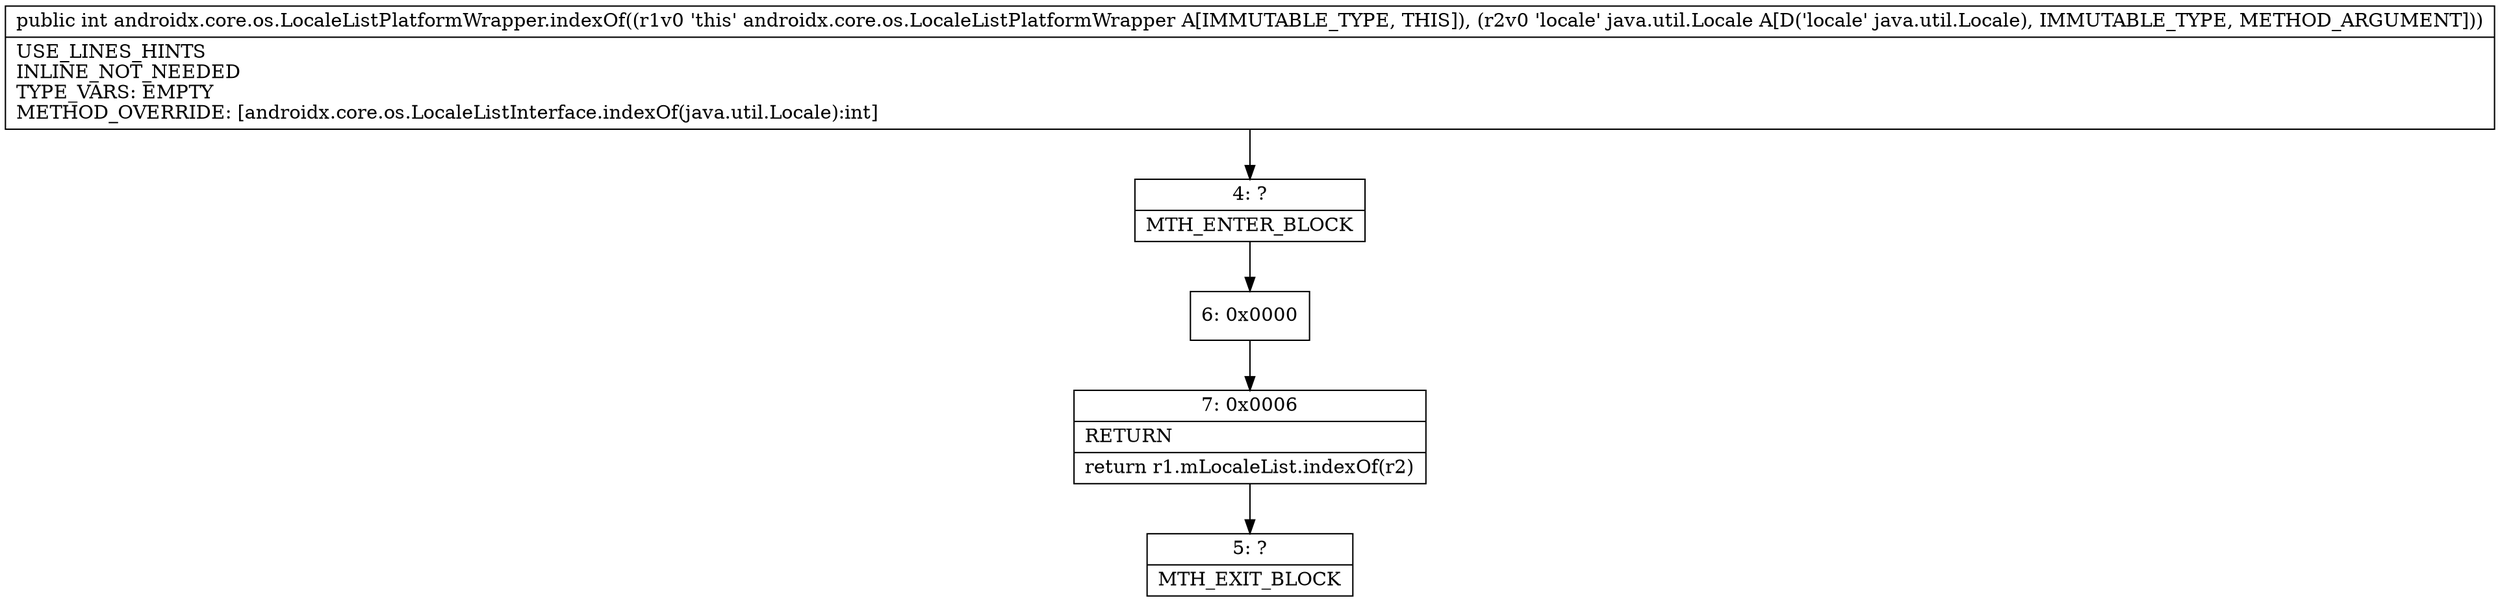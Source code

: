 digraph "CFG forandroidx.core.os.LocaleListPlatformWrapper.indexOf(Ljava\/util\/Locale;)I" {
Node_4 [shape=record,label="{4\:\ ?|MTH_ENTER_BLOCK\l}"];
Node_6 [shape=record,label="{6\:\ 0x0000}"];
Node_7 [shape=record,label="{7\:\ 0x0006|RETURN\l|return r1.mLocaleList.indexOf(r2)\l}"];
Node_5 [shape=record,label="{5\:\ ?|MTH_EXIT_BLOCK\l}"];
MethodNode[shape=record,label="{public int androidx.core.os.LocaleListPlatformWrapper.indexOf((r1v0 'this' androidx.core.os.LocaleListPlatformWrapper A[IMMUTABLE_TYPE, THIS]), (r2v0 'locale' java.util.Locale A[D('locale' java.util.Locale), IMMUTABLE_TYPE, METHOD_ARGUMENT]))  | USE_LINES_HINTS\lINLINE_NOT_NEEDED\lTYPE_VARS: EMPTY\lMETHOD_OVERRIDE: [androidx.core.os.LocaleListInterface.indexOf(java.util.Locale):int]\l}"];
MethodNode -> Node_4;Node_4 -> Node_6;
Node_6 -> Node_7;
Node_7 -> Node_5;
}

